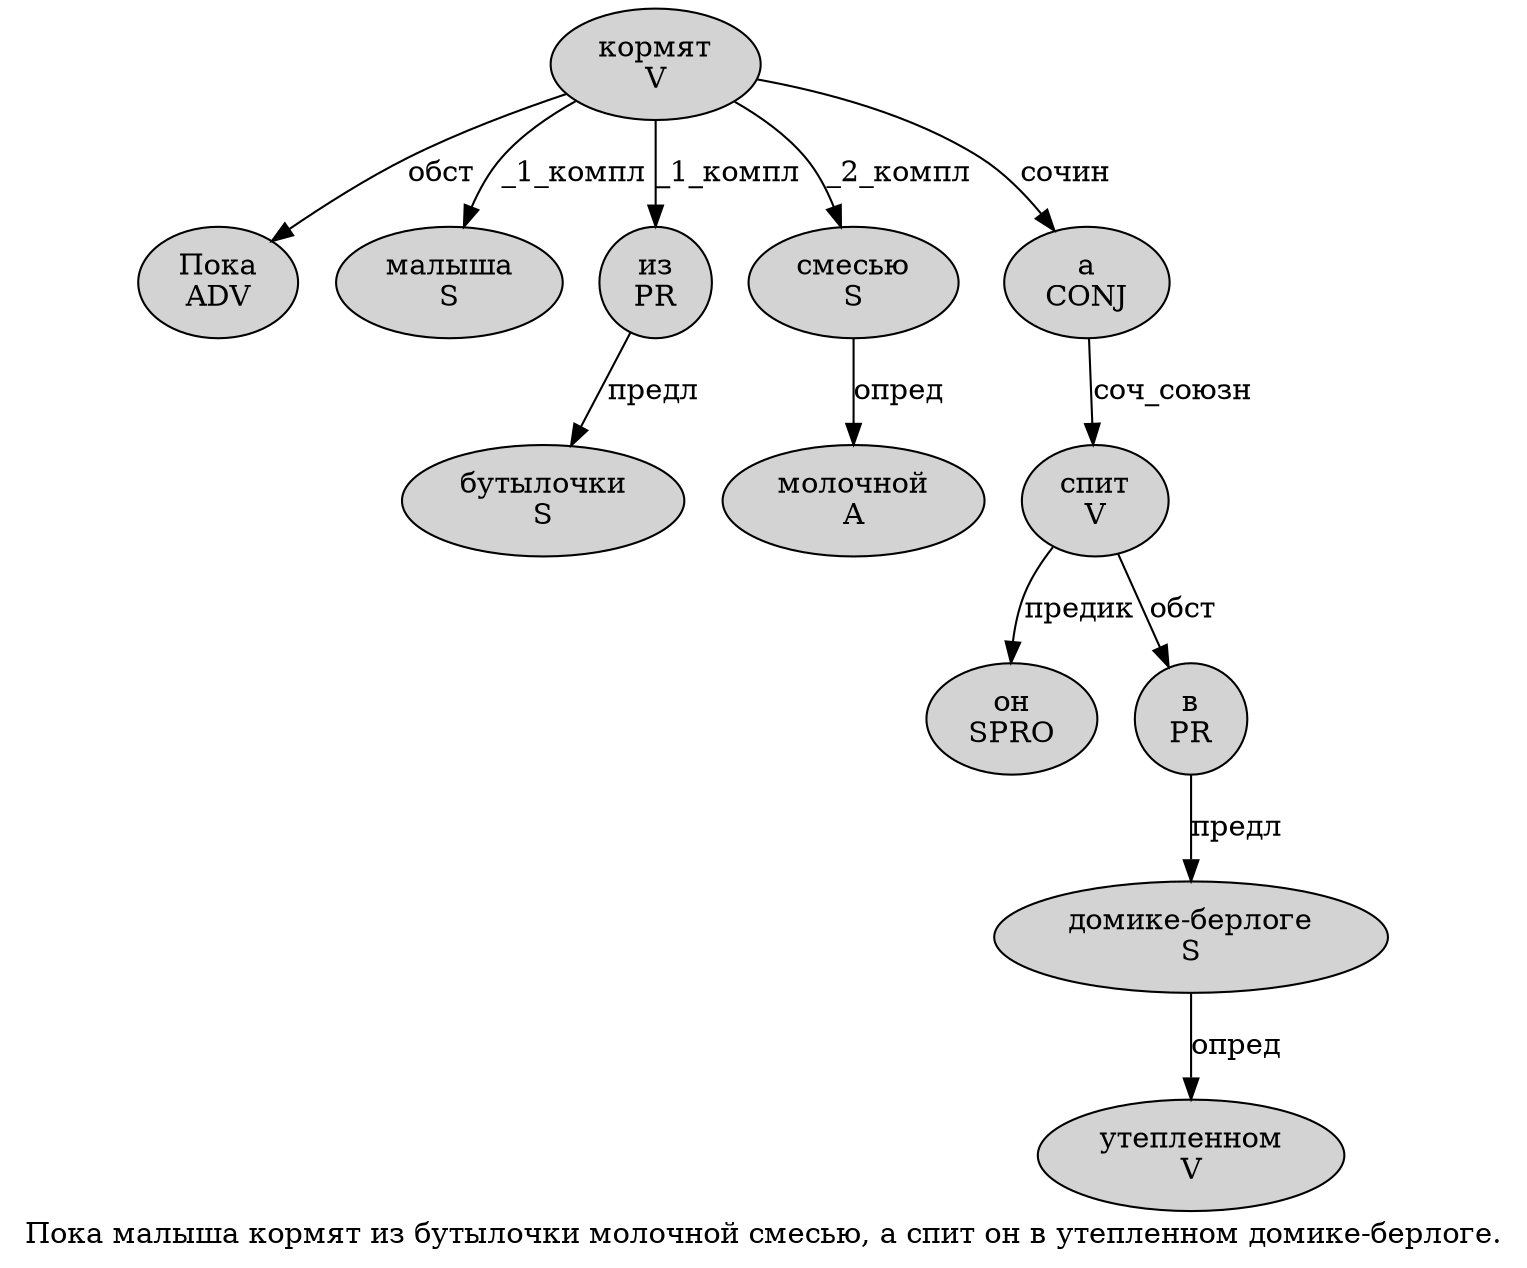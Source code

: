 digraph SENTENCE_39 {
	graph [label="Пока малыша кормят из бутылочки молочной смесью, а спит он в утепленном домике-берлоге."]
	node [style=filled]
		0 [label="Пока
ADV" color="" fillcolor=lightgray penwidth=1 shape=ellipse]
		1 [label="малыша
S" color="" fillcolor=lightgray penwidth=1 shape=ellipse]
		2 [label="кормят
V" color="" fillcolor=lightgray penwidth=1 shape=ellipse]
		3 [label="из
PR" color="" fillcolor=lightgray penwidth=1 shape=ellipse]
		4 [label="бутылочки
S" color="" fillcolor=lightgray penwidth=1 shape=ellipse]
		5 [label="молочной
A" color="" fillcolor=lightgray penwidth=1 shape=ellipse]
		6 [label="смесью
S" color="" fillcolor=lightgray penwidth=1 shape=ellipse]
		8 [label="а
CONJ" color="" fillcolor=lightgray penwidth=1 shape=ellipse]
		9 [label="спит
V" color="" fillcolor=lightgray penwidth=1 shape=ellipse]
		10 [label="он
SPRO" color="" fillcolor=lightgray penwidth=1 shape=ellipse]
		11 [label="в
PR" color="" fillcolor=lightgray penwidth=1 shape=ellipse]
		12 [label="утепленном
V" color="" fillcolor=lightgray penwidth=1 shape=ellipse]
		13 [label="домике-берлоге
S" color="" fillcolor=lightgray penwidth=1 shape=ellipse]
			2 -> 0 [label="обст"]
			2 -> 1 [label="_1_компл"]
			2 -> 3 [label="_1_компл"]
			2 -> 6 [label="_2_компл"]
			2 -> 8 [label="сочин"]
			11 -> 13 [label="предл"]
			9 -> 10 [label="предик"]
			9 -> 11 [label="обст"]
			6 -> 5 [label="опред"]
			13 -> 12 [label="опред"]
			3 -> 4 [label="предл"]
			8 -> 9 [label="соч_союзн"]
}